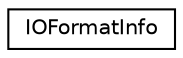 digraph "Graphical Class Hierarchy"
{
 // LATEX_PDF_SIZE
  edge [fontname="Helvetica",fontsize="10",labelfontname="Helvetica",labelfontsize="10"];
  node [fontname="Helvetica",fontsize="10",shape=record];
  rankdir="LR";
  Node0 [label="IOFormatInfo",height=0.2,width=0.4,color="black", fillcolor="white", style="filled",URL="$structarm__compute_1_1_i_o_format_info.xhtml",tooltip="IO formatting information class."];
}
